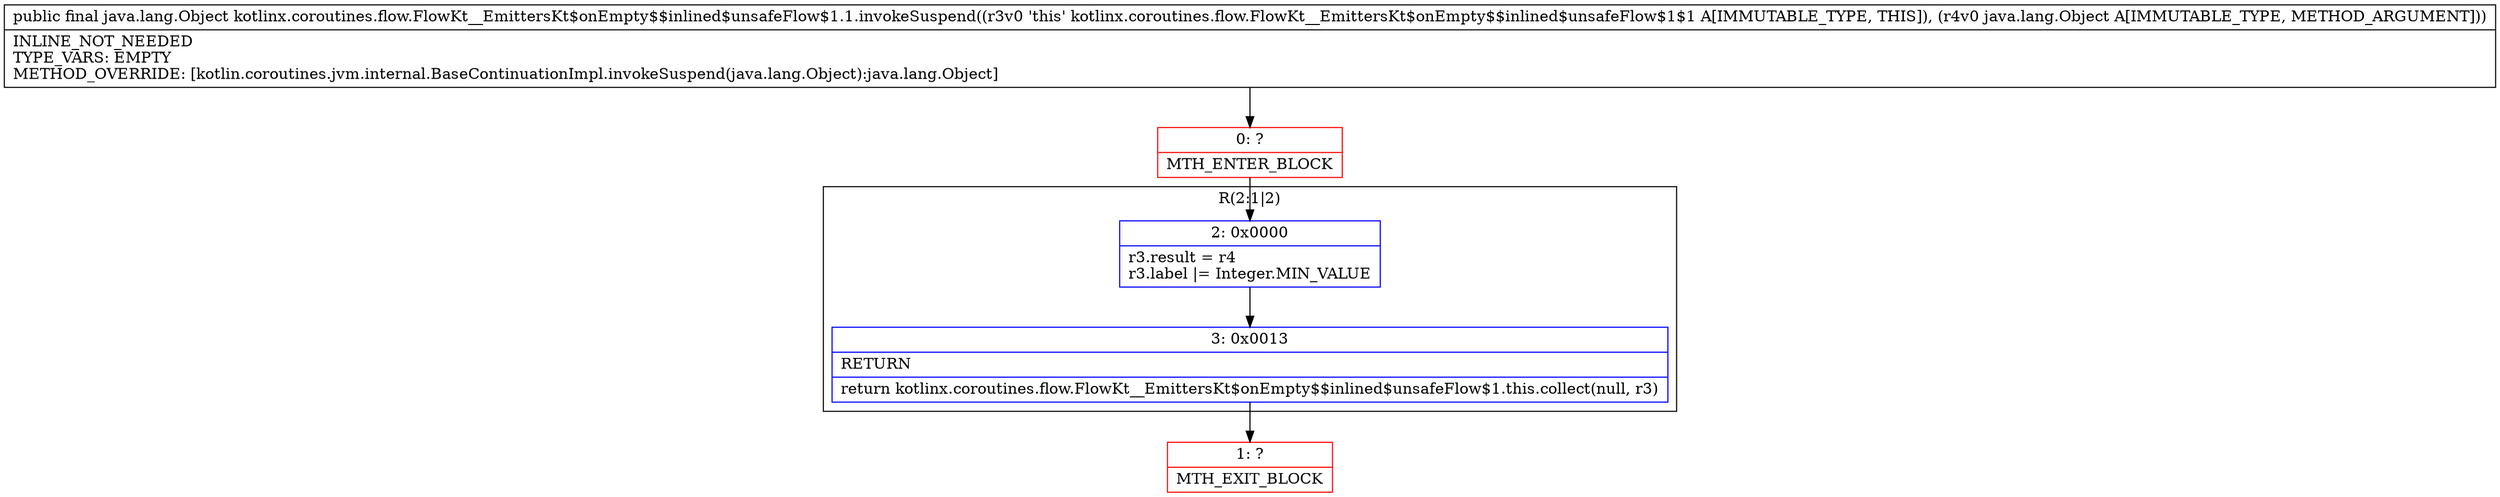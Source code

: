 digraph "CFG forkotlinx.coroutines.flow.FlowKt__EmittersKt$onEmpty$$inlined$unsafeFlow$1.1.invokeSuspend(Ljava\/lang\/Object;)Ljava\/lang\/Object;" {
subgraph cluster_Region_2030524683 {
label = "R(2:1|2)";
node [shape=record,color=blue];
Node_2 [shape=record,label="{2\:\ 0x0000|r3.result = r4\lr3.label \|= Integer.MIN_VALUE\l}"];
Node_3 [shape=record,label="{3\:\ 0x0013|RETURN\l|return kotlinx.coroutines.flow.FlowKt__EmittersKt$onEmpty$$inlined$unsafeFlow$1.this.collect(null, r3)\l}"];
}
Node_0 [shape=record,color=red,label="{0\:\ ?|MTH_ENTER_BLOCK\l}"];
Node_1 [shape=record,color=red,label="{1\:\ ?|MTH_EXIT_BLOCK\l}"];
MethodNode[shape=record,label="{public final java.lang.Object kotlinx.coroutines.flow.FlowKt__EmittersKt$onEmpty$$inlined$unsafeFlow$1.1.invokeSuspend((r3v0 'this' kotlinx.coroutines.flow.FlowKt__EmittersKt$onEmpty$$inlined$unsafeFlow$1$1 A[IMMUTABLE_TYPE, THIS]), (r4v0 java.lang.Object A[IMMUTABLE_TYPE, METHOD_ARGUMENT]))  | INLINE_NOT_NEEDED\lTYPE_VARS: EMPTY\lMETHOD_OVERRIDE: [kotlin.coroutines.jvm.internal.BaseContinuationImpl.invokeSuspend(java.lang.Object):java.lang.Object]\l}"];
MethodNode -> Node_0;Node_2 -> Node_3;
Node_3 -> Node_1;
Node_0 -> Node_2;
}

